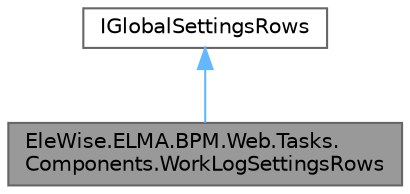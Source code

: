 digraph "EleWise.ELMA.BPM.Web.Tasks.Components.WorkLogSettingsRows"
{
 // LATEX_PDF_SIZE
  bgcolor="transparent";
  edge [fontname=Helvetica,fontsize=10,labelfontname=Helvetica,labelfontsize=10];
  node [fontname=Helvetica,fontsize=10,shape=box,height=0.2,width=0.4];
  Node1 [id="Node000001",label="EleWise.ELMA.BPM.Web.Tasks.\lComponents.WorkLogSettingsRows",height=0.2,width=0.4,color="gray40", fillcolor="grey60", style="filled", fontcolor="black",tooltip="Компонент расширения для подгрузки дополнительных полей трудозатрат из запроса сохранения WorkLogSett..."];
  Node2 -> Node1 [id="edge1_Node000001_Node000002",dir="back",color="steelblue1",style="solid",tooltip=" "];
  Node2 [id="Node000002",label="IGlobalSettingsRows",height=0.2,width=0.4,color="gray40", fillcolor="white", style="filled",tooltip=" "];
}
